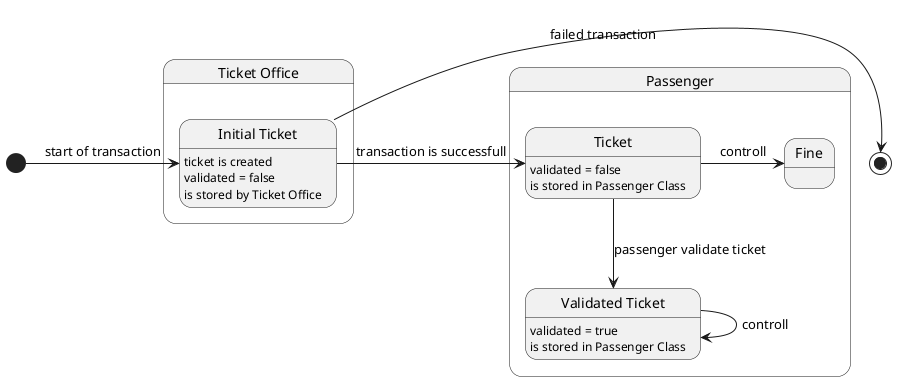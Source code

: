 @startuml
state Passenger {
    state State2
    state State3 
    state Fine
}

state Office {
    state State1
}

state "Ticket Office" as Office

state "Initial Ticket" as State1

State1 : ticket is created
State1 : validated = false
State1 : is stored by Ticket Office

[*] -> State1 : start of transaction

state "Ticket" as State2

State2 : validated = false
State2 : is stored in Passenger Class

State1 -> State2 : transaction is successfull
State1 -> [*] : failed transaction

state "Validated Ticket" as State3

State3 : validated = true
State3 : is stored in Passenger Class

State2 -down-> State3 : passenger validate ticket

State2 -> Fine : controll
State3 -> State3 : controll

@enduml